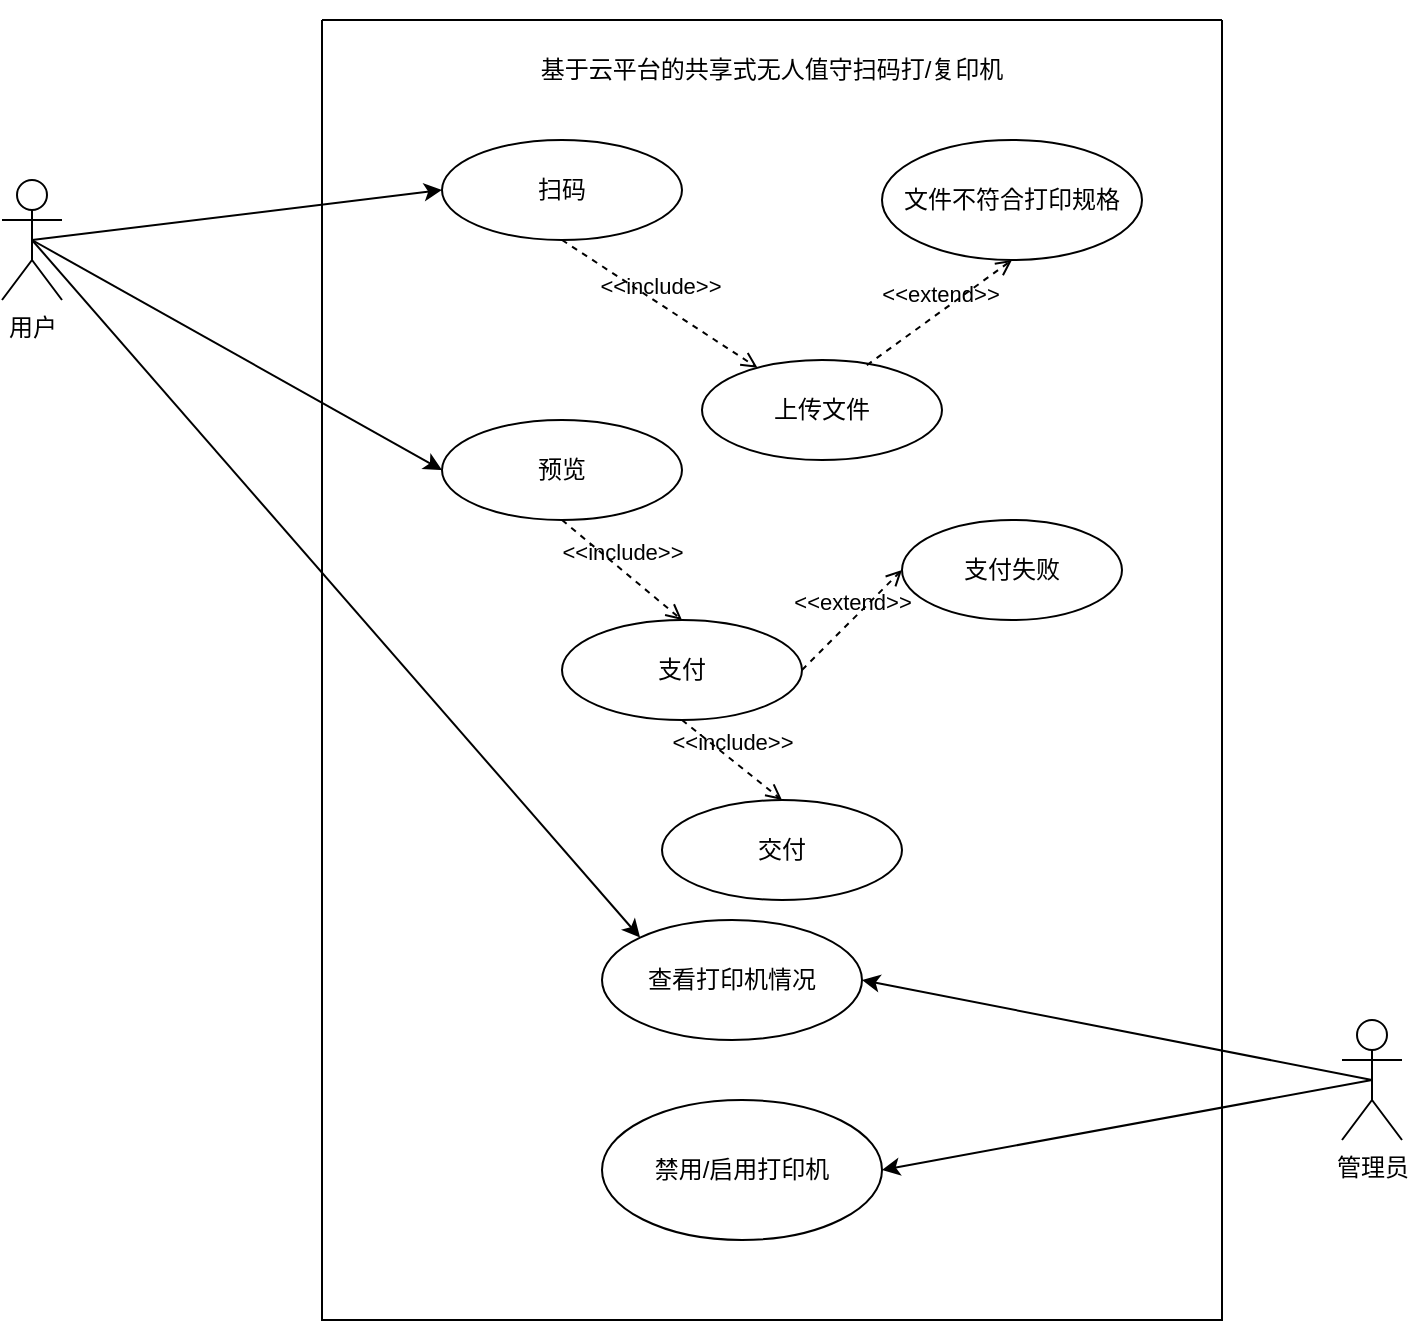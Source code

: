 <mxfile version="21.2.1" type="github">
  <diagram name="Page-1" id="2YBvvXClWsGukQMizWep">
    <mxGraphModel dx="1290" dy="581" grid="1" gridSize="10" guides="1" tooltips="1" connect="1" arrows="1" fold="1" page="1" pageScale="1" pageWidth="850" pageHeight="1100" math="0" shadow="0">
      <root>
        <mxCell id="0" />
        <mxCell id="1" parent="0" />
        <mxCell id="a5LwdrUnwiNi0MwQjIQm-1" value="用户" style="shape=umlActor;verticalLabelPosition=bottom;verticalAlign=top;html=1;outlineConnect=0;" vertex="1" parent="1">
          <mxGeometry x="10" y="230" width="30" height="60" as="geometry" />
        </mxCell>
        <mxCell id="a5LwdrUnwiNi0MwQjIQm-7" value="" style="swimlane;startSize=0;" vertex="1" parent="1">
          <mxGeometry x="170" y="150" width="450" height="650" as="geometry" />
        </mxCell>
        <mxCell id="a5LwdrUnwiNi0MwQjIQm-8" value="基于云平台的共享式无人值守扫码打/复印机" style="text;html=1;strokeColor=none;fillColor=none;align=center;verticalAlign=middle;whiteSpace=wrap;rounded=0;" vertex="1" parent="a5LwdrUnwiNi0MwQjIQm-7">
          <mxGeometry x="95" y="-10" width="260" height="70" as="geometry" />
        </mxCell>
        <mxCell id="a5LwdrUnwiNi0MwQjIQm-5" value="扫码" style="ellipse;whiteSpace=wrap;html=1;" vertex="1" parent="a5LwdrUnwiNi0MwQjIQm-7">
          <mxGeometry x="60" y="60" width="120" height="50" as="geometry" />
        </mxCell>
        <mxCell id="a5LwdrUnwiNi0MwQjIQm-9" value="上传文件" style="ellipse;whiteSpace=wrap;html=1;" vertex="1" parent="a5LwdrUnwiNi0MwQjIQm-7">
          <mxGeometry x="190" y="170" width="120" height="50" as="geometry" />
        </mxCell>
        <mxCell id="a5LwdrUnwiNi0MwQjIQm-10" value="预览" style="ellipse;whiteSpace=wrap;html=1;" vertex="1" parent="a5LwdrUnwiNi0MwQjIQm-7">
          <mxGeometry x="60" y="200" width="120" height="50" as="geometry" />
        </mxCell>
        <mxCell id="a5LwdrUnwiNi0MwQjIQm-11" value="支付" style="ellipse;whiteSpace=wrap;html=1;" vertex="1" parent="a5LwdrUnwiNi0MwQjIQm-7">
          <mxGeometry x="120" y="300" width="120" height="50" as="geometry" />
        </mxCell>
        <mxCell id="a5LwdrUnwiNi0MwQjIQm-12" value="交付" style="ellipse;whiteSpace=wrap;html=1;" vertex="1" parent="a5LwdrUnwiNi0MwQjIQm-7">
          <mxGeometry x="170" y="390" width="120" height="50" as="geometry" />
        </mxCell>
        <mxCell id="a5LwdrUnwiNi0MwQjIQm-20" value="&amp;lt;&amp;lt;include&amp;gt;&amp;gt;" style="edgeStyle=none;html=1;endArrow=open;verticalAlign=bottom;dashed=1;labelBackgroundColor=none;rounded=0;exitX=0.5;exitY=1;exitDx=0;exitDy=0;" edge="1" parent="a5LwdrUnwiNi0MwQjIQm-7" source="a5LwdrUnwiNi0MwQjIQm-5" target="a5LwdrUnwiNi0MwQjIQm-9">
          <mxGeometry width="160" relative="1" as="geometry">
            <mxPoint x="120" y="260" as="sourcePoint" />
            <mxPoint x="280" y="260" as="targetPoint" />
          </mxGeometry>
        </mxCell>
        <mxCell id="a5LwdrUnwiNi0MwQjIQm-21" value="&amp;lt;&amp;lt;include&amp;gt;&amp;gt;" style="edgeStyle=none;html=1;endArrow=open;verticalAlign=bottom;dashed=1;labelBackgroundColor=none;rounded=0;exitX=0.5;exitY=1;exitDx=0;exitDy=0;entryX=0.5;entryY=0;entryDx=0;entryDy=0;" edge="1" parent="a5LwdrUnwiNi0MwQjIQm-7" source="a5LwdrUnwiNi0MwQjIQm-10" target="a5LwdrUnwiNi0MwQjIQm-11">
          <mxGeometry width="160" relative="1" as="geometry">
            <mxPoint x="130" y="120" as="sourcePoint" />
            <mxPoint x="222" y="166" as="targetPoint" />
          </mxGeometry>
        </mxCell>
        <mxCell id="a5LwdrUnwiNi0MwQjIQm-22" value="&amp;lt;&amp;lt;include&amp;gt;&amp;gt;" style="edgeStyle=none;html=1;endArrow=open;verticalAlign=bottom;dashed=1;labelBackgroundColor=none;rounded=0;exitX=0.5;exitY=1;exitDx=0;exitDy=0;entryX=0.5;entryY=0;entryDx=0;entryDy=0;" edge="1" parent="a5LwdrUnwiNi0MwQjIQm-7" source="a5LwdrUnwiNi0MwQjIQm-11" target="a5LwdrUnwiNi0MwQjIQm-12">
          <mxGeometry width="160" relative="1" as="geometry">
            <mxPoint x="140" y="130" as="sourcePoint" />
            <mxPoint x="232" y="176" as="targetPoint" />
          </mxGeometry>
        </mxCell>
        <mxCell id="a5LwdrUnwiNi0MwQjIQm-23" value="&amp;lt;&amp;lt;extend&amp;gt;&amp;gt;" style="edgeStyle=none;html=1;endArrow=open;verticalAlign=bottom;dashed=1;labelBackgroundColor=none;rounded=0;exitX=1;exitY=0.5;exitDx=0;exitDy=0;entryX=0;entryY=0.5;entryDx=0;entryDy=0;" edge="1" parent="a5LwdrUnwiNi0MwQjIQm-7" source="a5LwdrUnwiNi0MwQjIQm-11" target="a5LwdrUnwiNi0MwQjIQm-24">
          <mxGeometry width="160" relative="1" as="geometry">
            <mxPoint x="170" y="340" as="sourcePoint" />
            <mxPoint x="270" y="330" as="targetPoint" />
          </mxGeometry>
        </mxCell>
        <mxCell id="a5LwdrUnwiNi0MwQjIQm-24" value="支付失败" style="ellipse;whiteSpace=wrap;html=1;" vertex="1" parent="a5LwdrUnwiNi0MwQjIQm-7">
          <mxGeometry x="290" y="250" width="110" height="50" as="geometry" />
        </mxCell>
        <mxCell id="a5LwdrUnwiNi0MwQjIQm-25" value="&amp;lt;&amp;lt;extend&amp;gt;&amp;gt;" style="edgeStyle=none;html=1;endArrow=open;verticalAlign=bottom;dashed=1;labelBackgroundColor=none;rounded=0;exitX=0.687;exitY=0.052;exitDx=0;exitDy=0;entryX=0.5;entryY=1;entryDx=0;entryDy=0;exitPerimeter=0;" edge="1" parent="a5LwdrUnwiNi0MwQjIQm-7" target="a5LwdrUnwiNi0MwQjIQm-26" source="a5LwdrUnwiNi0MwQjIQm-9">
          <mxGeometry width="160" relative="1" as="geometry">
            <mxPoint x="200" y="105" as="sourcePoint" />
            <mxPoint x="320" y="90" as="targetPoint" />
          </mxGeometry>
        </mxCell>
        <mxCell id="a5LwdrUnwiNi0MwQjIQm-26" value="文件不符合打印规格" style="ellipse;whiteSpace=wrap;html=1;" vertex="1" parent="a5LwdrUnwiNi0MwQjIQm-7">
          <mxGeometry x="280" y="60" width="130" height="60" as="geometry" />
        </mxCell>
        <mxCell id="a5LwdrUnwiNi0MwQjIQm-28" value="查看打印机情况" style="ellipse;whiteSpace=wrap;html=1;" vertex="1" parent="a5LwdrUnwiNi0MwQjIQm-7">
          <mxGeometry x="140" y="450" width="130" height="60" as="geometry" />
        </mxCell>
        <mxCell id="a5LwdrUnwiNi0MwQjIQm-32" value="禁用/启用打印机" style="ellipse;whiteSpace=wrap;html=1;" vertex="1" parent="a5LwdrUnwiNi0MwQjIQm-7">
          <mxGeometry x="140" y="540" width="140" height="70" as="geometry" />
        </mxCell>
        <mxCell id="a5LwdrUnwiNi0MwQjIQm-17" value="" style="endArrow=classic;html=1;rounded=0;entryX=0;entryY=0.5;entryDx=0;entryDy=0;exitX=0.5;exitY=0.5;exitDx=0;exitDy=0;exitPerimeter=0;" edge="1" parent="1" source="a5LwdrUnwiNi0MwQjIQm-1" target="a5LwdrUnwiNi0MwQjIQm-5">
          <mxGeometry width="50" height="50" relative="1" as="geometry">
            <mxPoint x="30" y="260" as="sourcePoint" />
            <mxPoint x="90" y="210" as="targetPoint" />
          </mxGeometry>
        </mxCell>
        <mxCell id="a5LwdrUnwiNi0MwQjIQm-18" value="" style="endArrow=classic;html=1;rounded=0;entryX=0;entryY=0.5;entryDx=0;entryDy=0;" edge="1" parent="1" target="a5LwdrUnwiNi0MwQjIQm-10">
          <mxGeometry width="50" height="50" relative="1" as="geometry">
            <mxPoint x="25" y="260" as="sourcePoint" />
            <mxPoint x="290" y="245" as="targetPoint" />
          </mxGeometry>
        </mxCell>
        <mxCell id="a5LwdrUnwiNi0MwQjIQm-27" value="管理员" style="shape=umlActor;html=1;verticalLabelPosition=bottom;verticalAlign=top;align=center;" vertex="1" parent="1">
          <mxGeometry x="680" y="650" width="30" height="60" as="geometry" />
        </mxCell>
        <mxCell id="a5LwdrUnwiNi0MwQjIQm-29" value="" style="endArrow=classic;html=1;rounded=0;entryX=1;entryY=0.5;entryDx=0;entryDy=0;exitX=0.5;exitY=0.5;exitDx=0;exitDy=0;exitPerimeter=0;" edge="1" parent="1" source="a5LwdrUnwiNi0MwQjIQm-27" target="a5LwdrUnwiNi0MwQjIQm-28">
          <mxGeometry width="50" height="50" relative="1" as="geometry">
            <mxPoint x="520" y="645" as="sourcePoint" />
            <mxPoint x="685" y="620" as="targetPoint" />
          </mxGeometry>
        </mxCell>
        <mxCell id="a5LwdrUnwiNi0MwQjIQm-31" value="" style="endArrow=classic;html=1;rounded=0;entryX=0;entryY=0;entryDx=0;entryDy=0;exitX=0.5;exitY=0.5;exitDx=0;exitDy=0;exitPerimeter=0;" edge="1" parent="1" source="a5LwdrUnwiNi0MwQjIQm-1" target="a5LwdrUnwiNi0MwQjIQm-28">
          <mxGeometry width="50" height="50" relative="1" as="geometry">
            <mxPoint x="35" y="270" as="sourcePoint" />
            <mxPoint x="200" y="385" as="targetPoint" />
          </mxGeometry>
        </mxCell>
        <mxCell id="a5LwdrUnwiNi0MwQjIQm-33" value="" style="endArrow=classic;html=1;rounded=0;entryX=1;entryY=0.5;entryDx=0;entryDy=0;exitX=0.5;exitY=0.5;exitDx=0;exitDy=0;exitPerimeter=0;" edge="1" parent="1" source="a5LwdrUnwiNi0MwQjIQm-27" target="a5LwdrUnwiNi0MwQjIQm-32">
          <mxGeometry width="50" height="50" relative="1" as="geometry">
            <mxPoint x="820" y="620" as="sourcePoint" />
            <mxPoint x="410" y="640" as="targetPoint" />
          </mxGeometry>
        </mxCell>
      </root>
    </mxGraphModel>
  </diagram>
</mxfile>
